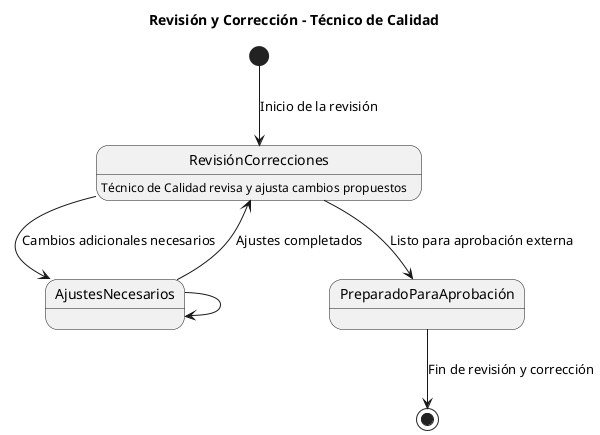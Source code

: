 @startuml
title Revisión y Corrección - Técnico de Calidad

[*] --> RevisiónCorrecciones : Inicio de la revisión
RevisiónCorrecciones : Técnico de Calidad revisa y ajusta cambios propuestos

RevisiónCorrecciones --> AjustesNecesarios : Cambios adicionales necesarios
AjustesNecesarios --> AjustesNecesarios
RevisiónCorrecciones --> PreparadoParaAprobación : Listo para aprobación externa
AjustesNecesarios --> RevisiónCorrecciones : Ajustes completados

PreparadoParaAprobación --> [*] : Fin de revisión y corrección
@enduml
